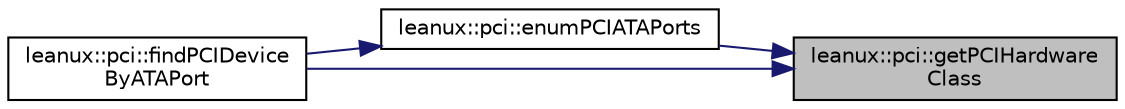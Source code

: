 digraph "leanux::pci::getPCIHardwareClass"
{
 // LATEX_PDF_SIZE
  bgcolor="transparent";
  edge [fontname="Helvetica",fontsize="10",labelfontname="Helvetica",labelfontsize="10"];
  node [fontname="Helvetica",fontsize="10",shape=record];
  rankdir="RL";
  Node1 [label="leanux::pci::getPCIHardware\lClass",height=0.2,width=0.4,color="black", fillcolor="grey75", style="filled", fontcolor="black",tooltip="Transform a PCI class code to a PCIHardwareClass."];
  Node1 -> Node2 [dir="back",color="midnightblue",fontsize="10",style="solid",fontname="Helvetica"];
  Node2 [label="leanux::pci::enumPCIATAPorts",height=0.2,width=0.4,color="black",URL="$namespaceleanux_1_1pci.html#a1967209f3c225d3aec49ccd48f504777",tooltip="Enumerate ata ports for a given PCI device."];
  Node2 -> Node3 [dir="back",color="midnightblue",fontsize="10",style="solid",fontname="Helvetica"];
  Node3 [label="leanux::pci::findPCIDevice\lByATAPort",height=0.2,width=0.4,color="black",URL="$namespaceleanux_1_1pci.html#a40970cc37923958a06a10118e3dac9f9",tooltip="return a device path relative to /sys/devices to the PCI device providing the ATA port."];
  Node1 -> Node3 [dir="back",color="midnightblue",fontsize="10",style="solid",fontname="Helvetica"];
}
